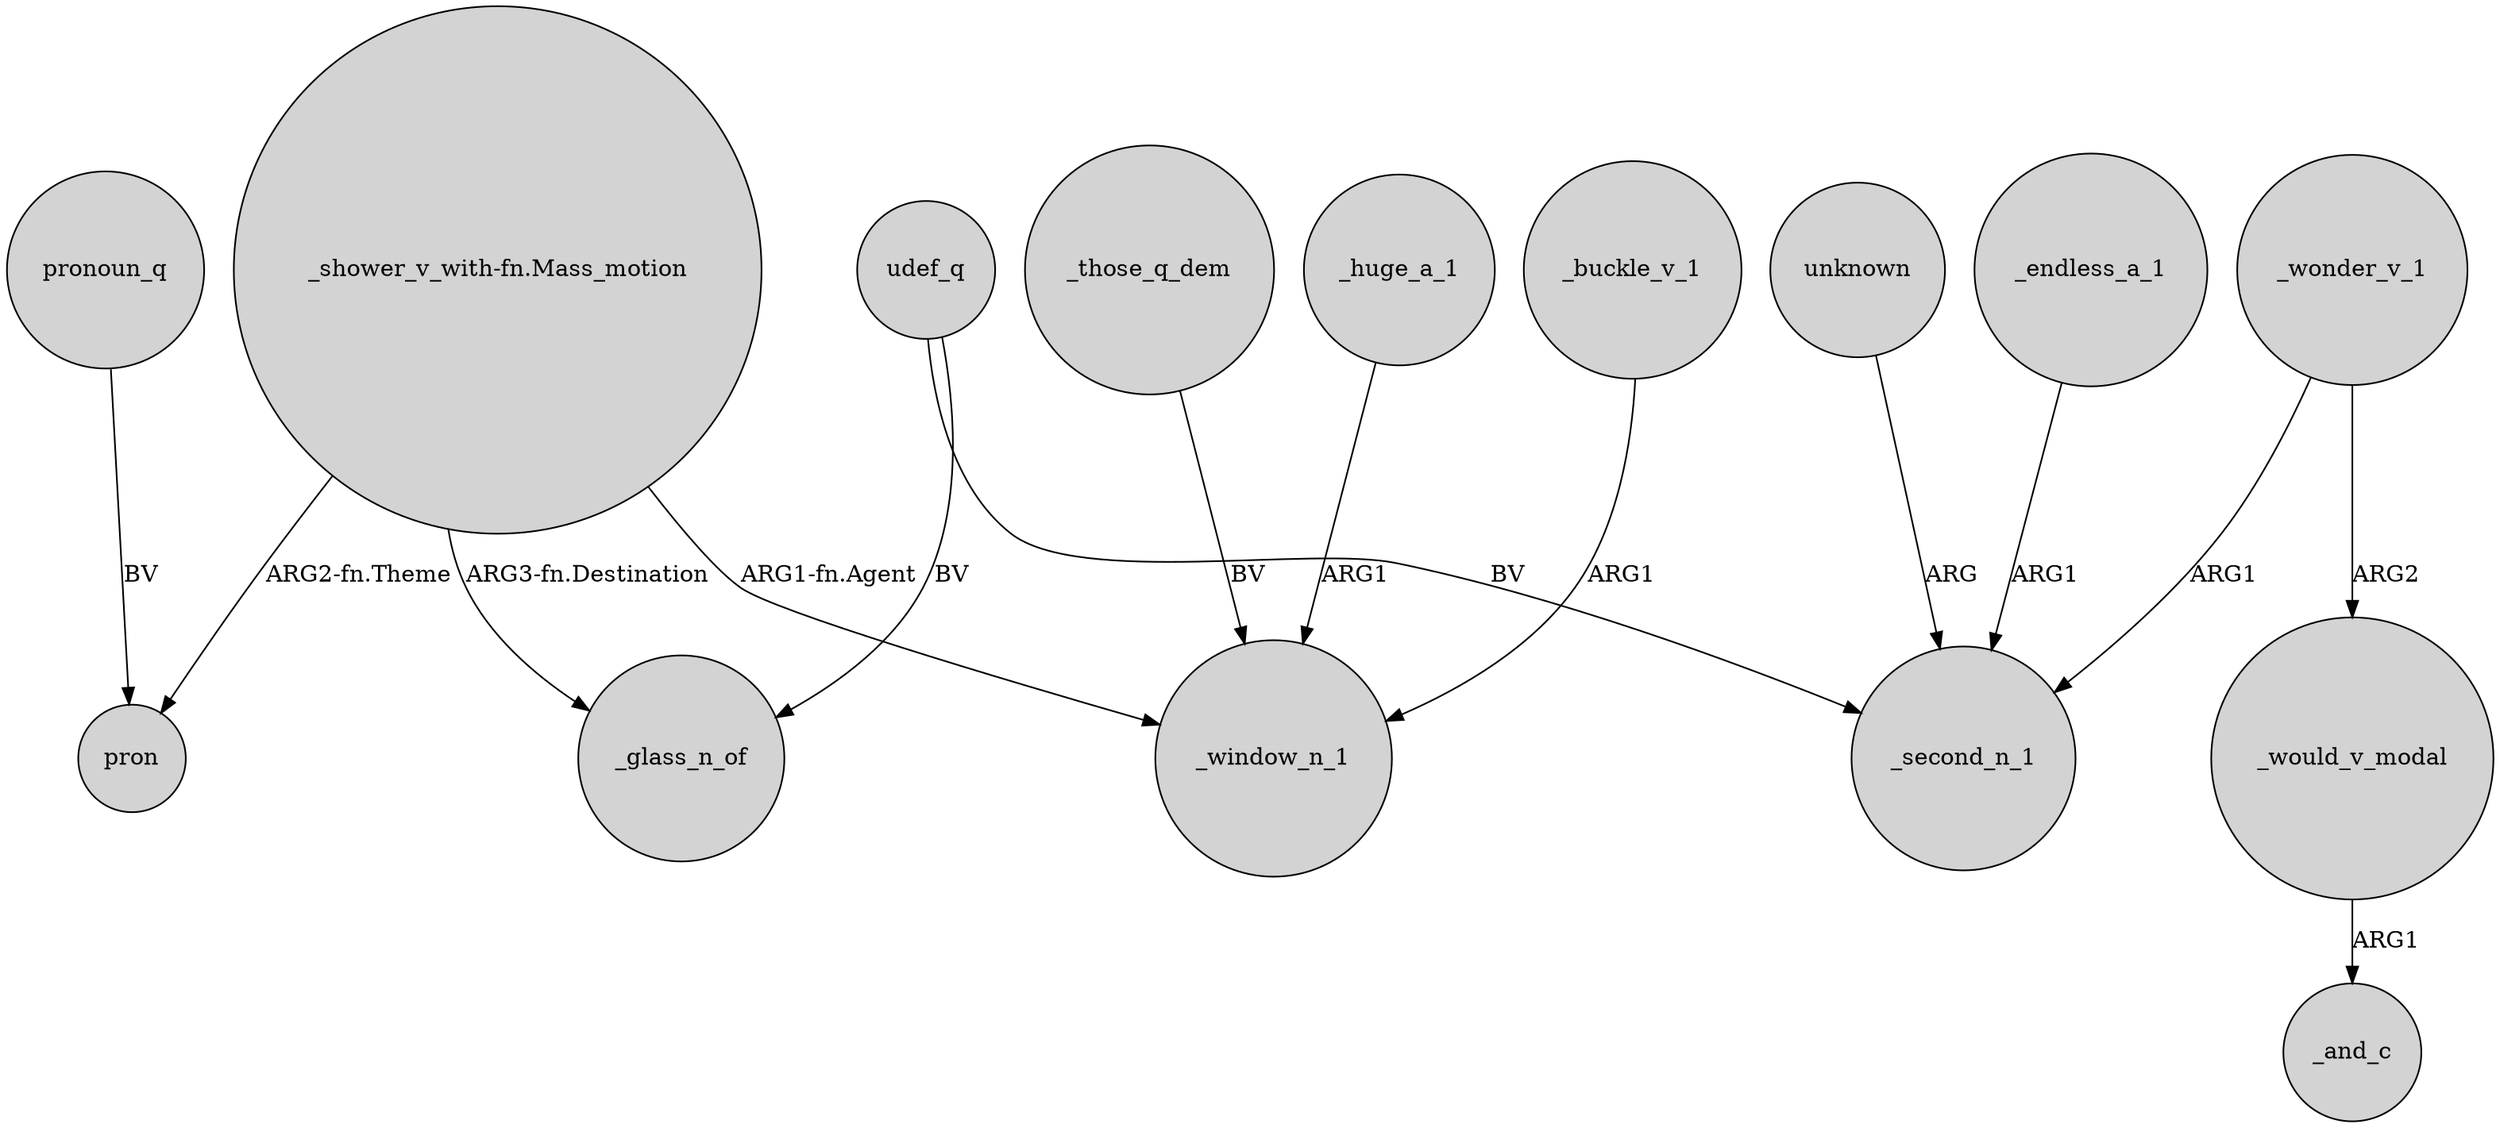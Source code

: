 digraph {
	node [shape=circle style=filled]
	udef_q -> _glass_n_of [label=BV]
	"_shower_v_with-fn.Mass_motion" -> _window_n_1 [label="ARG1-fn.Agent"]
	_would_v_modal -> _and_c [label=ARG1]
	_those_q_dem -> _window_n_1 [label=BV]
	unknown -> _second_n_1 [label=ARG]
	udef_q -> _second_n_1 [label=BV]
	_wonder_v_1 -> _would_v_modal [label=ARG2]
	"_shower_v_with-fn.Mass_motion" -> pron [label="ARG2-fn.Theme"]
	_huge_a_1 -> _window_n_1 [label=ARG1]
	_endless_a_1 -> _second_n_1 [label=ARG1]
	_wonder_v_1 -> _second_n_1 [label=ARG1]
	_buckle_v_1 -> _window_n_1 [label=ARG1]
	"_shower_v_with-fn.Mass_motion" -> _glass_n_of [label="ARG3-fn.Destination"]
	pronoun_q -> pron [label=BV]
}
